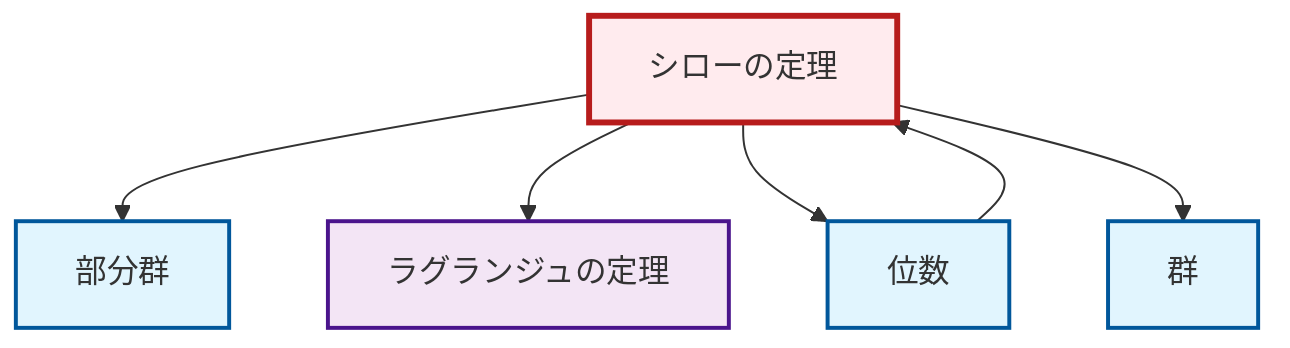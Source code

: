 graph TD
    classDef definition fill:#e1f5fe,stroke:#01579b,stroke-width:2px
    classDef theorem fill:#f3e5f5,stroke:#4a148c,stroke-width:2px
    classDef axiom fill:#fff3e0,stroke:#e65100,stroke-width:2px
    classDef example fill:#e8f5e9,stroke:#1b5e20,stroke-width:2px
    classDef current fill:#ffebee,stroke:#b71c1c,stroke-width:3px
    thm-sylow["シローの定理"]:::theorem
    def-subgroup["部分群"]:::definition
    thm-lagrange["ラグランジュの定理"]:::theorem
    def-group["群"]:::definition
    def-order["位数"]:::definition
    thm-sylow --> def-subgroup
    thm-sylow --> thm-lagrange
    thm-sylow --> def-order
    def-order --> thm-sylow
    thm-sylow --> def-group
    class thm-sylow current